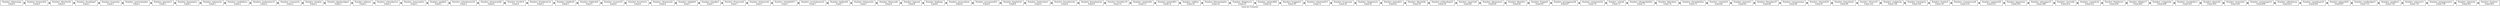 

digraph G {
label="Lista de Usuarios";
node [shape=box];
//agregar nodos
Uddowsinga[label=" Nombre: ddowsinga 
Edad:0"];
Ubtoward1b[label=" Nombre: btoward1b 
Edad:0"];
Udbeefon2b[label=" Nombre: dbeefon2b 
Edad:0"];
Udsuckling7[label=" Nombre: dsuckling7 
Edad:1"];
Ubsamettp[label=" Nombre: bsamettp 
Edad:1"];
Ucpetrushankor[label=" Nombre: cpetrushankor 
Edad:1"];
Ugmazin12[label=" Nombre: gmazin12 
Edad:1"];
Ubjanning1u[label=" Nombre: bjanning1u 
Edad:1"];
Uopinney2a[label=" Nombre: opinney2a 
Edad:1"];
Ucmullally1a[label=" Nombre: cmullally1a 
Edad:2"];
Uayakuntzov1f[label=" Nombre: ayakuntzov1f 
Edad:2"];
Usvennart1j[label=" Nombre: svennart1j 
Edad:2"];
Uzlook2q[label=" Nombre: zlook2q 
Edad:2"];
Udgatheridge2[label=" Nombre: dgatheridge2 
Edad:3"];
Ugtilzeyy[label=" Nombre: gtilzeyy 
Edad:3"];
Ussheridan1m[label=" Nombre: ssheridan1m 
Edad:3"];
Ummacnab1n[label=" Nombre: mmacnab1n 
Edad:3"];
Uppolk22[label=" Nombre: ppolk22 
Edad:3"];
Umbeekmann24[label=" Nombre: mbeekmann24 
Edad:3"];
Ualearmouthb[label=" Nombre: alearmouthb 
Edad:4"];
Ufcarik14[label=" Nombre: fcarik14 
Edad:4"];
Ultwinbrow1w[label=" Nombre: ltwinbrow1w 
Edad:5"];
Ujchilds29[label=" Nombre: jchilds29 
Edad:5"];
Ulelphick2f[label=" Nombre: lelphick2f 
Edad:5"];
Uascorer19[label=" Nombre: ascorer19 
Edad:6"];
Ubscotter1s[label=" Nombre: bscotter1s 
Edad:6"];
Urdownton2j[label=" Nombre: rdownton2j 
Edad:6"];
Usdobble0[label=" Nombre: sdobble0 
Edad:7"];
Uyhealks5[label=" Nombre: yhealks5 
Edad:7"];
Uftummondi[label=" Nombre: ftummondi 
Edad:7"];
Udchestersk[label=" Nombre: dchestersk 
Edad:7"];
Uwdrinkhill11[label=" Nombre: wdrinkhill11 
Edad:7"];
Urscotchmoor1h[label=" Nombre: rscotchmoor1h 
Edad:7"];
Uhjellard2i[label=" Nombre: hjellard2i 
Edad:7"];
Ubthomen2n[label=" Nombre: bthomen2n 
Edad:7"];
Ufdrayson8[label=" Nombre: fdrayson8 
Edad:8"];
Uhajeand[label=" Nombre: hajeand 
Edad:8"];
Ufgellingo[label=" Nombre: fgellingo 
Edad:8"];
Upmussoliniw[label=" Nombre: pmussoliniw 
Edad:8"];
Umscammell21[label=" Nombre: mscammell21 
Edad:8"];
Uhparlett2r[label=" Nombre: hparlett2r 
Edad:8"];
Ushattersley1[label=" Nombre: shattersley1 
Edad:9"];
Ukwoodstockc[label=" Nombre: kwoodstockc 
Edad:9"];
Ukneasham1g[label=" Nombre: kneasham1g 
Edad:9"];
Ulaloshkin18[label=" Nombre: laloshkin18 
Edad:10"];
Usmyford2e[label=" Nombre: smyford2e 
Edad:11"];
Ugmintoff1c[label=" Nombre: gmintoff1c 
Edad:14"];
Uualldisu[label=" Nombre: ualldisu 
Edad:16"];
Ukbrowning2m[label=" Nombre: kbrowning2m 
Edad:16"];
Uddagless1z[label=" Nombre: ddagless1z 
Edad:22"];
Ugmintoff2k[label=" Nombre: gmintoff2k 
Edad:24"];
Ubraggatt3[label=" Nombre: braggatt3 
Edad:30"];
Umhertwell13[label=" Nombre: mhertwell13 
Edad:31"];
Uhconeaum[label=" Nombre: hconeaum 
Edad:36"];
Urkoppens1y[label=" Nombre: rkoppens1y 
Edad:41"];
Upjozwik1r[label=" Nombre: pjozwik1r 
Edad:42"];
Udbushellz[label=" Nombre: dbushellz 
Edad:58"];
Uyehlerding23[label=" Nombre: yehlerding23 
Edad:59"];
Umparvin6[label=" Nombre: mparvin6 
Edad:60"];
Uqkrammers[label=" Nombre: qkrammers 
Edad:60"];
Ukboick1e[label=" Nombre: kboick1e 
Edad:60"];
Uftriggelt[label=" Nombre: ftriggelt 
Edad:65"];
Upyoungman26[label=" Nombre: pyoungman26 
Edad:67"];
Uaminnette2d[label=" Nombre: aminnette2d 
Edad:70"];
Uschickl[label=" Nombre: schickl 
Edad:73"];
Utdangerfield2o[label=" Nombre: tdangerfield2o 
Edad:73"];
Ukblockeyx[label=" Nombre: kblockeyx 
Edad:74"];
Uzbromfield1p[label=" Nombre: zbromfield1p 
Edad:75"];
Uramdohr4[label=" Nombre: ramdohr4 
Edad:80"];
Ujmeriot1t[label=" Nombre: jmeriot1t 
Edad:83"];
Ubbreakey27[label=" Nombre: bbreakey27 
Edad:88"];
Utommanneyg[label=" Nombre: tommanneyg 
Edad:96"];
Uafazzioli20[label=" Nombre: afazzioli20 
Edad:97"];
Ukstachini2c[label=" Nombre: kstachini2c 
Edad:99"];
Urfrome25[label=" Nombre: rfrome25 
Edad:102"];
Usralphs2g[label=" Nombre: sralphs2g 
Edad:138"];
Uborring1q[label=" Nombre: borring1q 
Edad:169"];
Ultowle2l[label=" Nombre: ltowle2l 
Edad:187"];
Ussummerson9[label=" Nombre: ssummerson9 
Edad:216"];
Usgamett28[label=" Nombre: sgamett28 
Edad:231"];
Ujpayntonn[label=" Nombre: jpayntonn 
Edad:293"];
Undroogan15[label=" Nombre: ndroogan15 
Edad:388"];
Ucmcturkf[label=" Nombre: cmcturkf 
Edad:414"];
Uccanedo1k[label=" Nombre: ccanedo1k 
Edad:432"];
Ukbaldassiv[label=" Nombre: kbaldassiv 
Edad:456"];
Uhblaby17[label=" Nombre: hblaby17 
Edad:465"];
Urcrippin2p[label=" Nombre: rcrippin2p 
Edad:494"];
Umreskelly1o[label=" Nombre: mreskelly1o 
Edad:505"];
Uabenit2h[label=" Nombre: abenit2h 
Edad:505"];
Utmorratth[label=" Nombre: tmorratth 
Edad:520"];
Uaarmytage1d[label=" Nombre: aarmytage1d 
Edad:600"];
Umfleckneyq[label=" Nombre: mfleckneyq 
Edad:623"];
Ucgoudman10[label=" Nombre: cgoudman10 
Edad:650"];
Ujglanvill16[label=" Nombre: jglanvill16 
Edad:697"];
Uawalbridge1l[label=" Nombre: awalbridge1l 
Edad:715"];
Uzyankin1i[label=" Nombre: zyankin1i 
Edad:720"];
Uarimour1v[label=" Nombre: arimour1v 
Edad:735"];
Upstangroom1x[label=" Nombre: pstangroom1x 
Edad:739"];
Umlewsiej[label=" Nombre: mlewsiej 
Edad:901"];
Ufmahere[label=" Nombre: fmahere 
Edad:905"];
//Enlazar imagenes
{rank=same;
Uddowsinga->Ubtoward1b->Udbeefon2b->Udsuckling7->Ubsamettp->Ucpetrushankor->Ugmazin12->Ubjanning1u->Uopinney2a->Ucmullally1a->Uayakuntzov1f->Usvennart1j->Uzlook2q->Udgatheridge2->Ugtilzeyy->Ussheridan1m->Ummacnab1n->Uppolk22->Umbeekmann24->Ualearmouthb->Ufcarik14->Ultwinbrow1w->Ujchilds29->Ulelphick2f->Uascorer19->Ubscotter1s->Urdownton2j->Usdobble0->Uyhealks5->Uftummondi->Udchestersk->Uwdrinkhill11->Urscotchmoor1h->Uhjellard2i->Ubthomen2n->Ufdrayson8->Uhajeand->Ufgellingo->Upmussoliniw->Umscammell21->Uhparlett2r->Ushattersley1->Ukwoodstockc->Ukneasham1g->Ulaloshkin18->Usmyford2e->Ugmintoff1c->Uualldisu->Ukbrowning2m->Uddagless1z->Ugmintoff2k->Ubraggatt3->Umhertwell13->Uhconeaum->Urkoppens1y->Upjozwik1r->Udbushellz->Uyehlerding23->Umparvin6->Uqkrammers->Ukboick1e->Uftriggelt->Upyoungman26->Uaminnette2d->Uschickl->Utdangerfield2o->Ukblockeyx->Uzbromfield1p->Uramdohr4->Ujmeriot1t->Ubbreakey27->Utommanneyg->Uafazzioli20->Ukstachini2c->Urfrome25->Usralphs2g->Uborring1q->Ultowle2l->Ussummerson9->Usgamett28->Ujpayntonn->Undroogan15->Ucmcturkf->Uccanedo1k->Ukbaldassiv->Uhblaby17->Urcrippin2p->Umreskelly1o->Uabenit2h->Utmorratth->Uaarmytage1d->Umfleckneyq->Ucgoudman10->Ujglanvill16->Uawalbridge1l->Uzyankin1i->Uarimour1v->Upstangroom1x->Umlewsiej->Ufmahere

}
}
